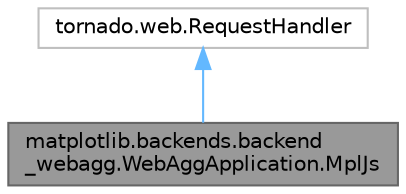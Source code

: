 digraph "matplotlib.backends.backend_webagg.WebAggApplication.MplJs"
{
 // LATEX_PDF_SIZE
  bgcolor="transparent";
  edge [fontname=Helvetica,fontsize=10,labelfontname=Helvetica,labelfontsize=10];
  node [fontname=Helvetica,fontsize=10,shape=box,height=0.2,width=0.4];
  Node1 [id="Node000001",label="matplotlib.backends.backend\l_webagg.WebAggApplication.MplJs",height=0.2,width=0.4,color="gray40", fillcolor="grey60", style="filled", fontcolor="black",tooltip=" "];
  Node2 -> Node1 [id="edge2_Node000001_Node000002",dir="back",color="steelblue1",style="solid",tooltip=" "];
  Node2 [id="Node000002",label="tornado.web.RequestHandler",height=0.2,width=0.4,color="grey75", fillcolor="white", style="filled",URL="$d6/d65/classtornado_1_1web_1_1RequestHandler.html",tooltip=" "];
}

